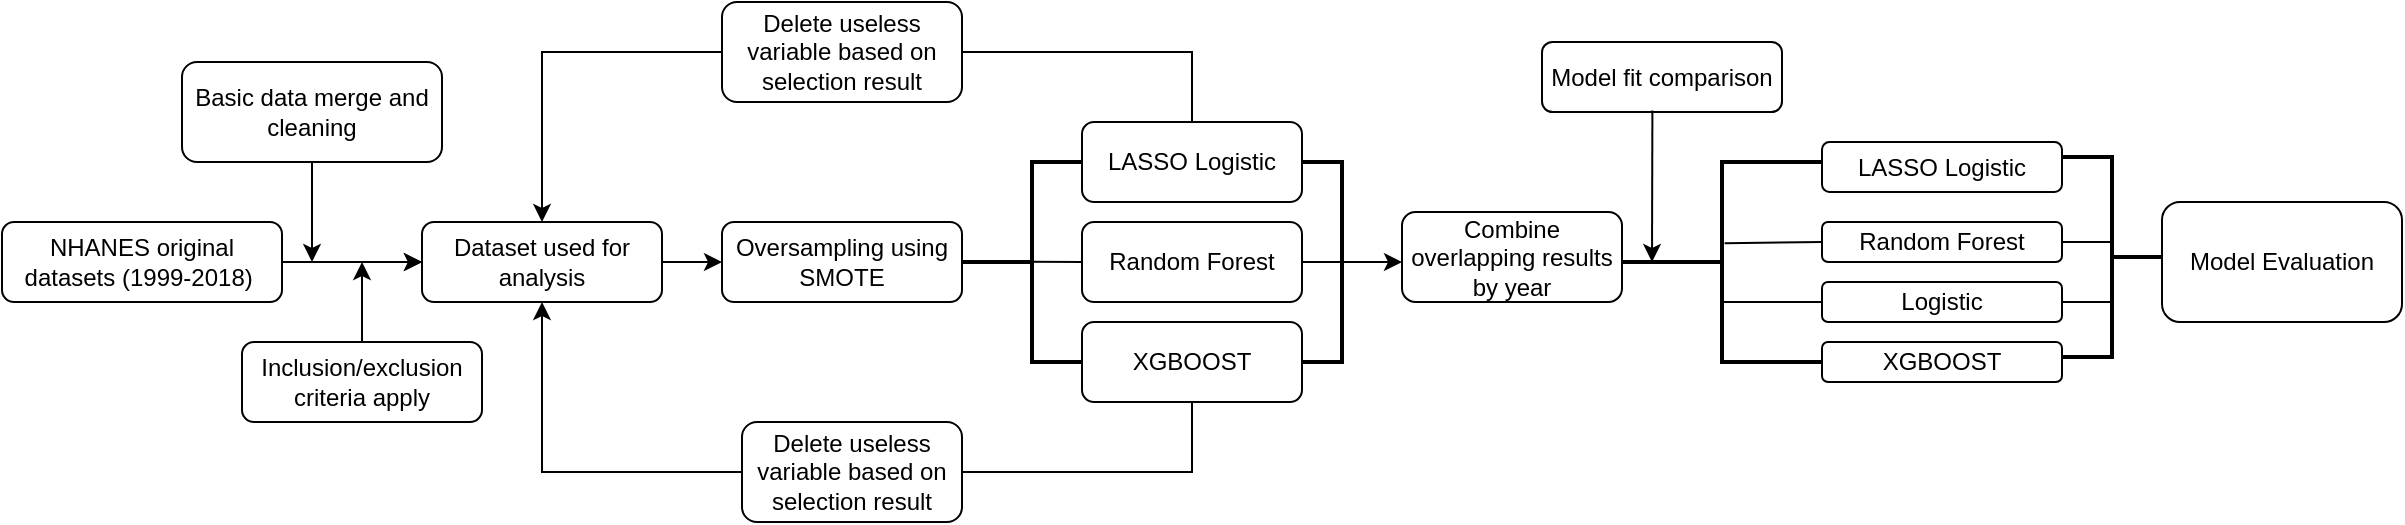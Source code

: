 <mxfile version="15.9.6" type="github">
  <diagram id="C5RBs43oDa-KdzZeNtuy" name="Page-1">
    <mxGraphModel dx="1057" dy="1777" grid="1" gridSize="10" guides="1" tooltips="1" connect="1" arrows="1" fold="1" page="1" pageScale="1" pageWidth="827" pageHeight="1169" math="0" shadow="0">
      <root>
        <mxCell id="WIyWlLk6GJQsqaUBKTNV-0" />
        <mxCell id="WIyWlLk6GJQsqaUBKTNV-1" parent="WIyWlLk6GJQsqaUBKTNV-0" />
        <mxCell id="XHGAcSni-Kbprlse5u6Y-3" value="" style="edgeStyle=orthogonalEdgeStyle;rounded=0;orthogonalLoop=1;jettySize=auto;html=1;entryX=0;entryY=0.5;entryDx=0;entryDy=0;" parent="WIyWlLk6GJQsqaUBKTNV-1" source="WIyWlLk6GJQsqaUBKTNV-3" target="XHGAcSni-Kbprlse5u6Y-14" edge="1">
          <mxGeometry relative="1" as="geometry">
            <mxPoint x="340" y="100" as="targetPoint" />
            <Array as="points" />
          </mxGeometry>
        </mxCell>
        <mxCell id="XHGAcSni-Kbprlse5u6Y-55" value="" style="edgeStyle=orthogonalEdgeStyle;rounded=0;orthogonalLoop=1;jettySize=auto;html=1;" parent="WIyWlLk6GJQsqaUBKTNV-1" source="WIyWlLk6GJQsqaUBKTNV-3" target="XHGAcSni-Kbprlse5u6Y-14" edge="1">
          <mxGeometry relative="1" as="geometry" />
        </mxCell>
        <mxCell id="WIyWlLk6GJQsqaUBKTNV-3" value="NHANES original datasets (1999-2018)&amp;nbsp;" style="rounded=1;whiteSpace=wrap;html=1;fontSize=12;glass=0;strokeWidth=1;shadow=0;" parent="WIyWlLk6GJQsqaUBKTNV-1" vertex="1">
          <mxGeometry x="100" y="80" width="140" height="40" as="geometry" />
        </mxCell>
        <mxCell id="XHGAcSni-Kbprlse5u6Y-11" value="" style="edgeStyle=orthogonalEdgeStyle;rounded=0;orthogonalLoop=1;jettySize=auto;html=1;" parent="WIyWlLk6GJQsqaUBKTNV-1" source="XHGAcSni-Kbprlse5u6Y-9" edge="1">
          <mxGeometry relative="1" as="geometry">
            <mxPoint x="255" y="100" as="targetPoint" />
          </mxGeometry>
        </mxCell>
        <mxCell id="XHGAcSni-Kbprlse5u6Y-9" value="Basic data merge and cleaning" style="rounded=1;whiteSpace=wrap;html=1;" parent="WIyWlLk6GJQsqaUBKTNV-1" vertex="1">
          <mxGeometry x="190" width="130" height="50" as="geometry" />
        </mxCell>
        <mxCell id="XHGAcSni-Kbprlse5u6Y-20" value="" style="edgeStyle=orthogonalEdgeStyle;rounded=0;orthogonalLoop=1;jettySize=auto;html=1;" parent="WIyWlLk6GJQsqaUBKTNV-1" source="XHGAcSni-Kbprlse5u6Y-14" target="XHGAcSni-Kbprlse5u6Y-19" edge="1">
          <mxGeometry relative="1" as="geometry" />
        </mxCell>
        <mxCell id="XHGAcSni-Kbprlse5u6Y-14" value="Dataset used for analysis" style="rounded=1;whiteSpace=wrap;html=1;fontSize=12;glass=0;strokeWidth=1;shadow=0;" parent="WIyWlLk6GJQsqaUBKTNV-1" vertex="1">
          <mxGeometry x="310" y="80" width="120" height="40" as="geometry" />
        </mxCell>
        <mxCell id="XHGAcSni-Kbprlse5u6Y-19" value="Oversampling using SMOTE" style="rounded=1;whiteSpace=wrap;html=1;fontSize=12;glass=0;strokeWidth=1;shadow=0;" parent="WIyWlLk6GJQsqaUBKTNV-1" vertex="1">
          <mxGeometry x="460" y="80" width="120" height="40" as="geometry" />
        </mxCell>
        <mxCell id="XHGAcSni-Kbprlse5u6Y-21" value="Inclusion/exclusion criteria apply" style="rounded=1;whiteSpace=wrap;html=1;" parent="WIyWlLk6GJQsqaUBKTNV-1" vertex="1">
          <mxGeometry x="220" y="140" width="120" height="40" as="geometry" />
        </mxCell>
        <mxCell id="XHGAcSni-Kbprlse5u6Y-29" value="" style="strokeWidth=2;html=1;shape=mxgraph.flowchart.annotation_2;align=left;labelPosition=right;pointerEvents=1;" parent="WIyWlLk6GJQsqaUBKTNV-1" vertex="1">
          <mxGeometry x="580" y="50" width="70" height="100" as="geometry" />
        </mxCell>
        <mxCell id="XHGAcSni-Kbprlse5u6Y-31" value="LASSO Logistic" style="rounded=1;whiteSpace=wrap;html=1;" parent="WIyWlLk6GJQsqaUBKTNV-1" vertex="1">
          <mxGeometry x="640" y="30" width="110" height="40" as="geometry" />
        </mxCell>
        <mxCell id="XHGAcSni-Kbprlse5u6Y-32" value="XGBOOST" style="rounded=1;whiteSpace=wrap;html=1;" parent="WIyWlLk6GJQsqaUBKTNV-1" vertex="1">
          <mxGeometry x="640" y="130" width="110" height="40" as="geometry" />
        </mxCell>
        <mxCell id="XHGAcSni-Kbprlse5u6Y-35" value="" style="edgeStyle=orthogonalEdgeStyle;rounded=0;orthogonalLoop=1;jettySize=auto;html=1;" parent="WIyWlLk6GJQsqaUBKTNV-1" source="XHGAcSni-Kbprlse5u6Y-33" edge="1">
          <mxGeometry relative="1" as="geometry">
            <mxPoint x="800" y="100" as="targetPoint" />
          </mxGeometry>
        </mxCell>
        <mxCell id="XHGAcSni-Kbprlse5u6Y-33" value="" style="strokeWidth=2;html=1;shape=mxgraph.flowchart.annotation_1;align=left;pointerEvents=1;rotation=-180;" parent="WIyWlLk6GJQsqaUBKTNV-1" vertex="1">
          <mxGeometry x="750" y="50" width="20" height="100" as="geometry" />
        </mxCell>
        <mxCell id="XHGAcSni-Kbprlse5u6Y-36" value="Combine overlapping results by year" style="rounded=1;whiteSpace=wrap;html=1;" parent="WIyWlLk6GJQsqaUBKTNV-1" vertex="1">
          <mxGeometry x="800" y="75" width="110" height="45" as="geometry" />
        </mxCell>
        <mxCell id="XHGAcSni-Kbprlse5u6Y-39" value="Delete useless variable based on selection result" style="rounded=1;whiteSpace=wrap;html=1;" parent="WIyWlLk6GJQsqaUBKTNV-1" vertex="1">
          <mxGeometry x="460" y="-30" width="120" height="50" as="geometry" />
        </mxCell>
        <mxCell id="XHGAcSni-Kbprlse5u6Y-42" value="Delete useless variable based on selection result" style="rounded=1;whiteSpace=wrap;html=1;" parent="WIyWlLk6GJQsqaUBKTNV-1" vertex="1">
          <mxGeometry x="470" y="180" width="110" height="50" as="geometry" />
        </mxCell>
        <mxCell id="XHGAcSni-Kbprlse5u6Y-49" value="" style="endArrow=none;html=1;rounded=0;exitX=1;exitY=0.5;exitDx=0;exitDy=0;entryX=0.5;entryY=0;entryDx=0;entryDy=0;" parent="WIyWlLk6GJQsqaUBKTNV-1" source="XHGAcSni-Kbprlse5u6Y-39" target="XHGAcSni-Kbprlse5u6Y-31" edge="1">
          <mxGeometry width="50" height="50" relative="1" as="geometry">
            <mxPoint x="440" y="130" as="sourcePoint" />
            <mxPoint x="490" y="80" as="targetPoint" />
            <Array as="points">
              <mxPoint x="695" y="-5" />
            </Array>
          </mxGeometry>
        </mxCell>
        <mxCell id="XHGAcSni-Kbprlse5u6Y-51" value="" style="endArrow=classic;html=1;rounded=0;exitX=0;exitY=0.5;exitDx=0;exitDy=0;entryX=0.5;entryY=0;entryDx=0;entryDy=0;" parent="WIyWlLk6GJQsqaUBKTNV-1" source="XHGAcSni-Kbprlse5u6Y-39" target="XHGAcSni-Kbprlse5u6Y-14" edge="1">
          <mxGeometry width="50" height="50" relative="1" as="geometry">
            <mxPoint x="364" as="sourcePoint" />
            <mxPoint x="414" y="-50" as="targetPoint" />
            <Array as="points">
              <mxPoint x="370" y="-5" />
            </Array>
          </mxGeometry>
        </mxCell>
        <mxCell id="XHGAcSni-Kbprlse5u6Y-52" value="" style="endArrow=classic;html=1;rounded=0;exitX=0;exitY=0.5;exitDx=0;exitDy=0;entryX=0.5;entryY=1;entryDx=0;entryDy=0;" parent="WIyWlLk6GJQsqaUBKTNV-1" source="XHGAcSni-Kbprlse5u6Y-42" target="XHGAcSni-Kbprlse5u6Y-14" edge="1">
          <mxGeometry width="50" height="50" relative="1" as="geometry">
            <mxPoint x="440" y="130" as="sourcePoint" />
            <mxPoint x="490" y="80" as="targetPoint" />
            <Array as="points">
              <mxPoint x="370" y="205" />
            </Array>
          </mxGeometry>
        </mxCell>
        <mxCell id="XHGAcSni-Kbprlse5u6Y-53" value="" style="endArrow=none;html=1;rounded=0;exitX=1;exitY=0.5;exitDx=0;exitDy=0;entryX=0.5;entryY=1;entryDx=0;entryDy=0;" parent="WIyWlLk6GJQsqaUBKTNV-1" source="XHGAcSni-Kbprlse5u6Y-42" target="XHGAcSni-Kbprlse5u6Y-32" edge="1">
          <mxGeometry width="50" height="50" relative="1" as="geometry">
            <mxPoint x="440" y="130" as="sourcePoint" />
            <mxPoint x="490" y="80" as="targetPoint" />
            <Array as="points">
              <mxPoint x="695" y="205" />
            </Array>
          </mxGeometry>
        </mxCell>
        <mxCell id="XHGAcSni-Kbprlse5u6Y-54" value="" style="endArrow=classic;html=1;rounded=0;exitX=0.5;exitY=0;exitDx=0;exitDy=0;" parent="WIyWlLk6GJQsqaUBKTNV-1" source="XHGAcSni-Kbprlse5u6Y-21" edge="1">
          <mxGeometry width="50" height="50" relative="1" as="geometry">
            <mxPoint x="440" y="130" as="sourcePoint" />
            <mxPoint x="280" y="100" as="targetPoint" />
          </mxGeometry>
        </mxCell>
        <mxCell id="XHGAcSni-Kbprlse5u6Y-56" value="" style="strokeWidth=2;html=1;shape=mxgraph.flowchart.annotation_2;align=left;labelPosition=right;pointerEvents=1;" parent="WIyWlLk6GJQsqaUBKTNV-1" vertex="1">
          <mxGeometry x="910" y="50" width="100" height="100" as="geometry" />
        </mxCell>
        <mxCell id="XHGAcSni-Kbprlse5u6Y-57" value="LASSO Logistic" style="rounded=1;whiteSpace=wrap;html=1;" parent="WIyWlLk6GJQsqaUBKTNV-1" vertex="1">
          <mxGeometry x="1010" y="40" width="120" height="25" as="geometry" />
        </mxCell>
        <mxCell id="XHGAcSni-Kbprlse5u6Y-59" value="Random Forest" style="rounded=1;whiteSpace=wrap;html=1;" parent="WIyWlLk6GJQsqaUBKTNV-1" vertex="1">
          <mxGeometry x="1010" y="80" width="120" height="20" as="geometry" />
        </mxCell>
        <mxCell id="XHGAcSni-Kbprlse5u6Y-60" value="XGBOOST" style="rounded=1;whiteSpace=wrap;html=1;" parent="WIyWlLk6GJQsqaUBKTNV-1" vertex="1">
          <mxGeometry x="1010" y="140" width="120" height="20" as="geometry" />
        </mxCell>
        <mxCell id="XHGAcSni-Kbprlse5u6Y-61" value="" style="strokeWidth=2;html=1;shape=mxgraph.flowchart.annotation_2;align=left;labelPosition=right;pointerEvents=1;direction=west;" parent="WIyWlLk6GJQsqaUBKTNV-1" vertex="1">
          <mxGeometry x="1130" y="47.5" width="50" height="100" as="geometry" />
        </mxCell>
        <mxCell id="XHGAcSni-Kbprlse5u6Y-63" value="" style="endArrow=none;html=1;rounded=0;exitX=0;exitY=0.5;exitDx=0;exitDy=0;entryX=0.513;entryY=0.406;entryDx=0;entryDy=0;entryPerimeter=0;" parent="WIyWlLk6GJQsqaUBKTNV-1" source="XHGAcSni-Kbprlse5u6Y-59" target="XHGAcSni-Kbprlse5u6Y-56" edge="1">
          <mxGeometry width="50" height="50" relative="1" as="geometry">
            <mxPoint x="930" y="130" as="sourcePoint" />
            <mxPoint x="990" y="100" as="targetPoint" />
          </mxGeometry>
        </mxCell>
        <mxCell id="XHGAcSni-Kbprlse5u6Y-67" value="" style="endArrow=none;html=1;rounded=0;" parent="WIyWlLk6GJQsqaUBKTNV-1" edge="1">
          <mxGeometry width="50" height="50" relative="1" as="geometry">
            <mxPoint x="1130" y="90" as="sourcePoint" />
            <mxPoint x="1155" y="90" as="targetPoint" />
          </mxGeometry>
        </mxCell>
        <mxCell id="XHGAcSni-Kbprlse5u6Y-69" value="Model fit comparison" style="rounded=1;whiteSpace=wrap;html=1;" parent="WIyWlLk6GJQsqaUBKTNV-1" vertex="1">
          <mxGeometry x="870" y="-10" width="120" height="35" as="geometry" />
        </mxCell>
        <mxCell id="XHGAcSni-Kbprlse5u6Y-70" value="" style="endArrow=classic;html=1;rounded=0;exitX=0.46;exitY=0.979;exitDx=0;exitDy=0;exitPerimeter=0;" parent="WIyWlLk6GJQsqaUBKTNV-1" source="XHGAcSni-Kbprlse5u6Y-69" edge="1">
          <mxGeometry width="50" height="50" relative="1" as="geometry">
            <mxPoint x="990" y="160" as="sourcePoint" />
            <mxPoint x="925" y="100" as="targetPoint" />
          </mxGeometry>
        </mxCell>
        <mxCell id="XHGAcSni-Kbprlse5u6Y-71" value="Model Evaluation" style="rounded=1;whiteSpace=wrap;html=1;" parent="WIyWlLk6GJQsqaUBKTNV-1" vertex="1">
          <mxGeometry x="1180" y="70" width="120" height="60" as="geometry" />
        </mxCell>
        <mxCell id="iSrRpEZpsP3CvPLKCbSg-0" value="Random Forest" style="rounded=1;whiteSpace=wrap;html=1;" parent="WIyWlLk6GJQsqaUBKTNV-1" vertex="1">
          <mxGeometry x="640" y="80" width="110" height="40" as="geometry" />
        </mxCell>
        <mxCell id="iSrRpEZpsP3CvPLKCbSg-1" value="" style="endArrow=none;html=1;rounded=0;exitX=0;exitY=0.5;exitDx=0;exitDy=0;entryX=0.478;entryY=0.499;entryDx=0;entryDy=0;entryPerimeter=0;" parent="WIyWlLk6GJQsqaUBKTNV-1" source="iSrRpEZpsP3CvPLKCbSg-0" target="XHGAcSni-Kbprlse5u6Y-29" edge="1">
          <mxGeometry width="50" height="50" relative="1" as="geometry">
            <mxPoint x="550" y="160" as="sourcePoint" />
            <mxPoint x="600" y="110" as="targetPoint" />
          </mxGeometry>
        </mxCell>
        <mxCell id="iSrRpEZpsP3CvPLKCbSg-2" value="" style="endArrow=none;html=1;rounded=0;exitX=0;exitY=0.5;exitDx=0;exitDy=0;exitPerimeter=0;entryX=1;entryY=0.5;entryDx=0;entryDy=0;" parent="WIyWlLk6GJQsqaUBKTNV-1" source="XHGAcSni-Kbprlse5u6Y-33" target="iSrRpEZpsP3CvPLKCbSg-0" edge="1">
          <mxGeometry width="50" height="50" relative="1" as="geometry">
            <mxPoint x="550" y="160" as="sourcePoint" />
            <mxPoint x="600" y="110" as="targetPoint" />
          </mxGeometry>
        </mxCell>
        <mxCell id="KCjDMF3Q9mmmj8pFM2ZG-0" value="Logistic" style="rounded=1;whiteSpace=wrap;html=1;" vertex="1" parent="WIyWlLk6GJQsqaUBKTNV-1">
          <mxGeometry x="1010" y="110" width="120" height="20" as="geometry" />
        </mxCell>
        <mxCell id="KCjDMF3Q9mmmj8pFM2ZG-1" value="" style="endArrow=none;html=1;rounded=0;" edge="1" parent="WIyWlLk6GJQsqaUBKTNV-1">
          <mxGeometry width="50" height="50" relative="1" as="geometry">
            <mxPoint x="1010" y="120" as="sourcePoint" />
            <mxPoint x="960" y="120" as="targetPoint" />
          </mxGeometry>
        </mxCell>
        <mxCell id="KCjDMF3Q9mmmj8pFM2ZG-2" value="" style="endArrow=none;html=1;rounded=0;exitX=1;exitY=0.5;exitDx=0;exitDy=0;" edge="1" parent="WIyWlLk6GJQsqaUBKTNV-1" source="KCjDMF3Q9mmmj8pFM2ZG-0">
          <mxGeometry width="50" height="50" relative="1" as="geometry">
            <mxPoint x="1010" y="120" as="sourcePoint" />
            <mxPoint x="1155" y="120" as="targetPoint" />
          </mxGeometry>
        </mxCell>
      </root>
    </mxGraphModel>
  </diagram>
</mxfile>
